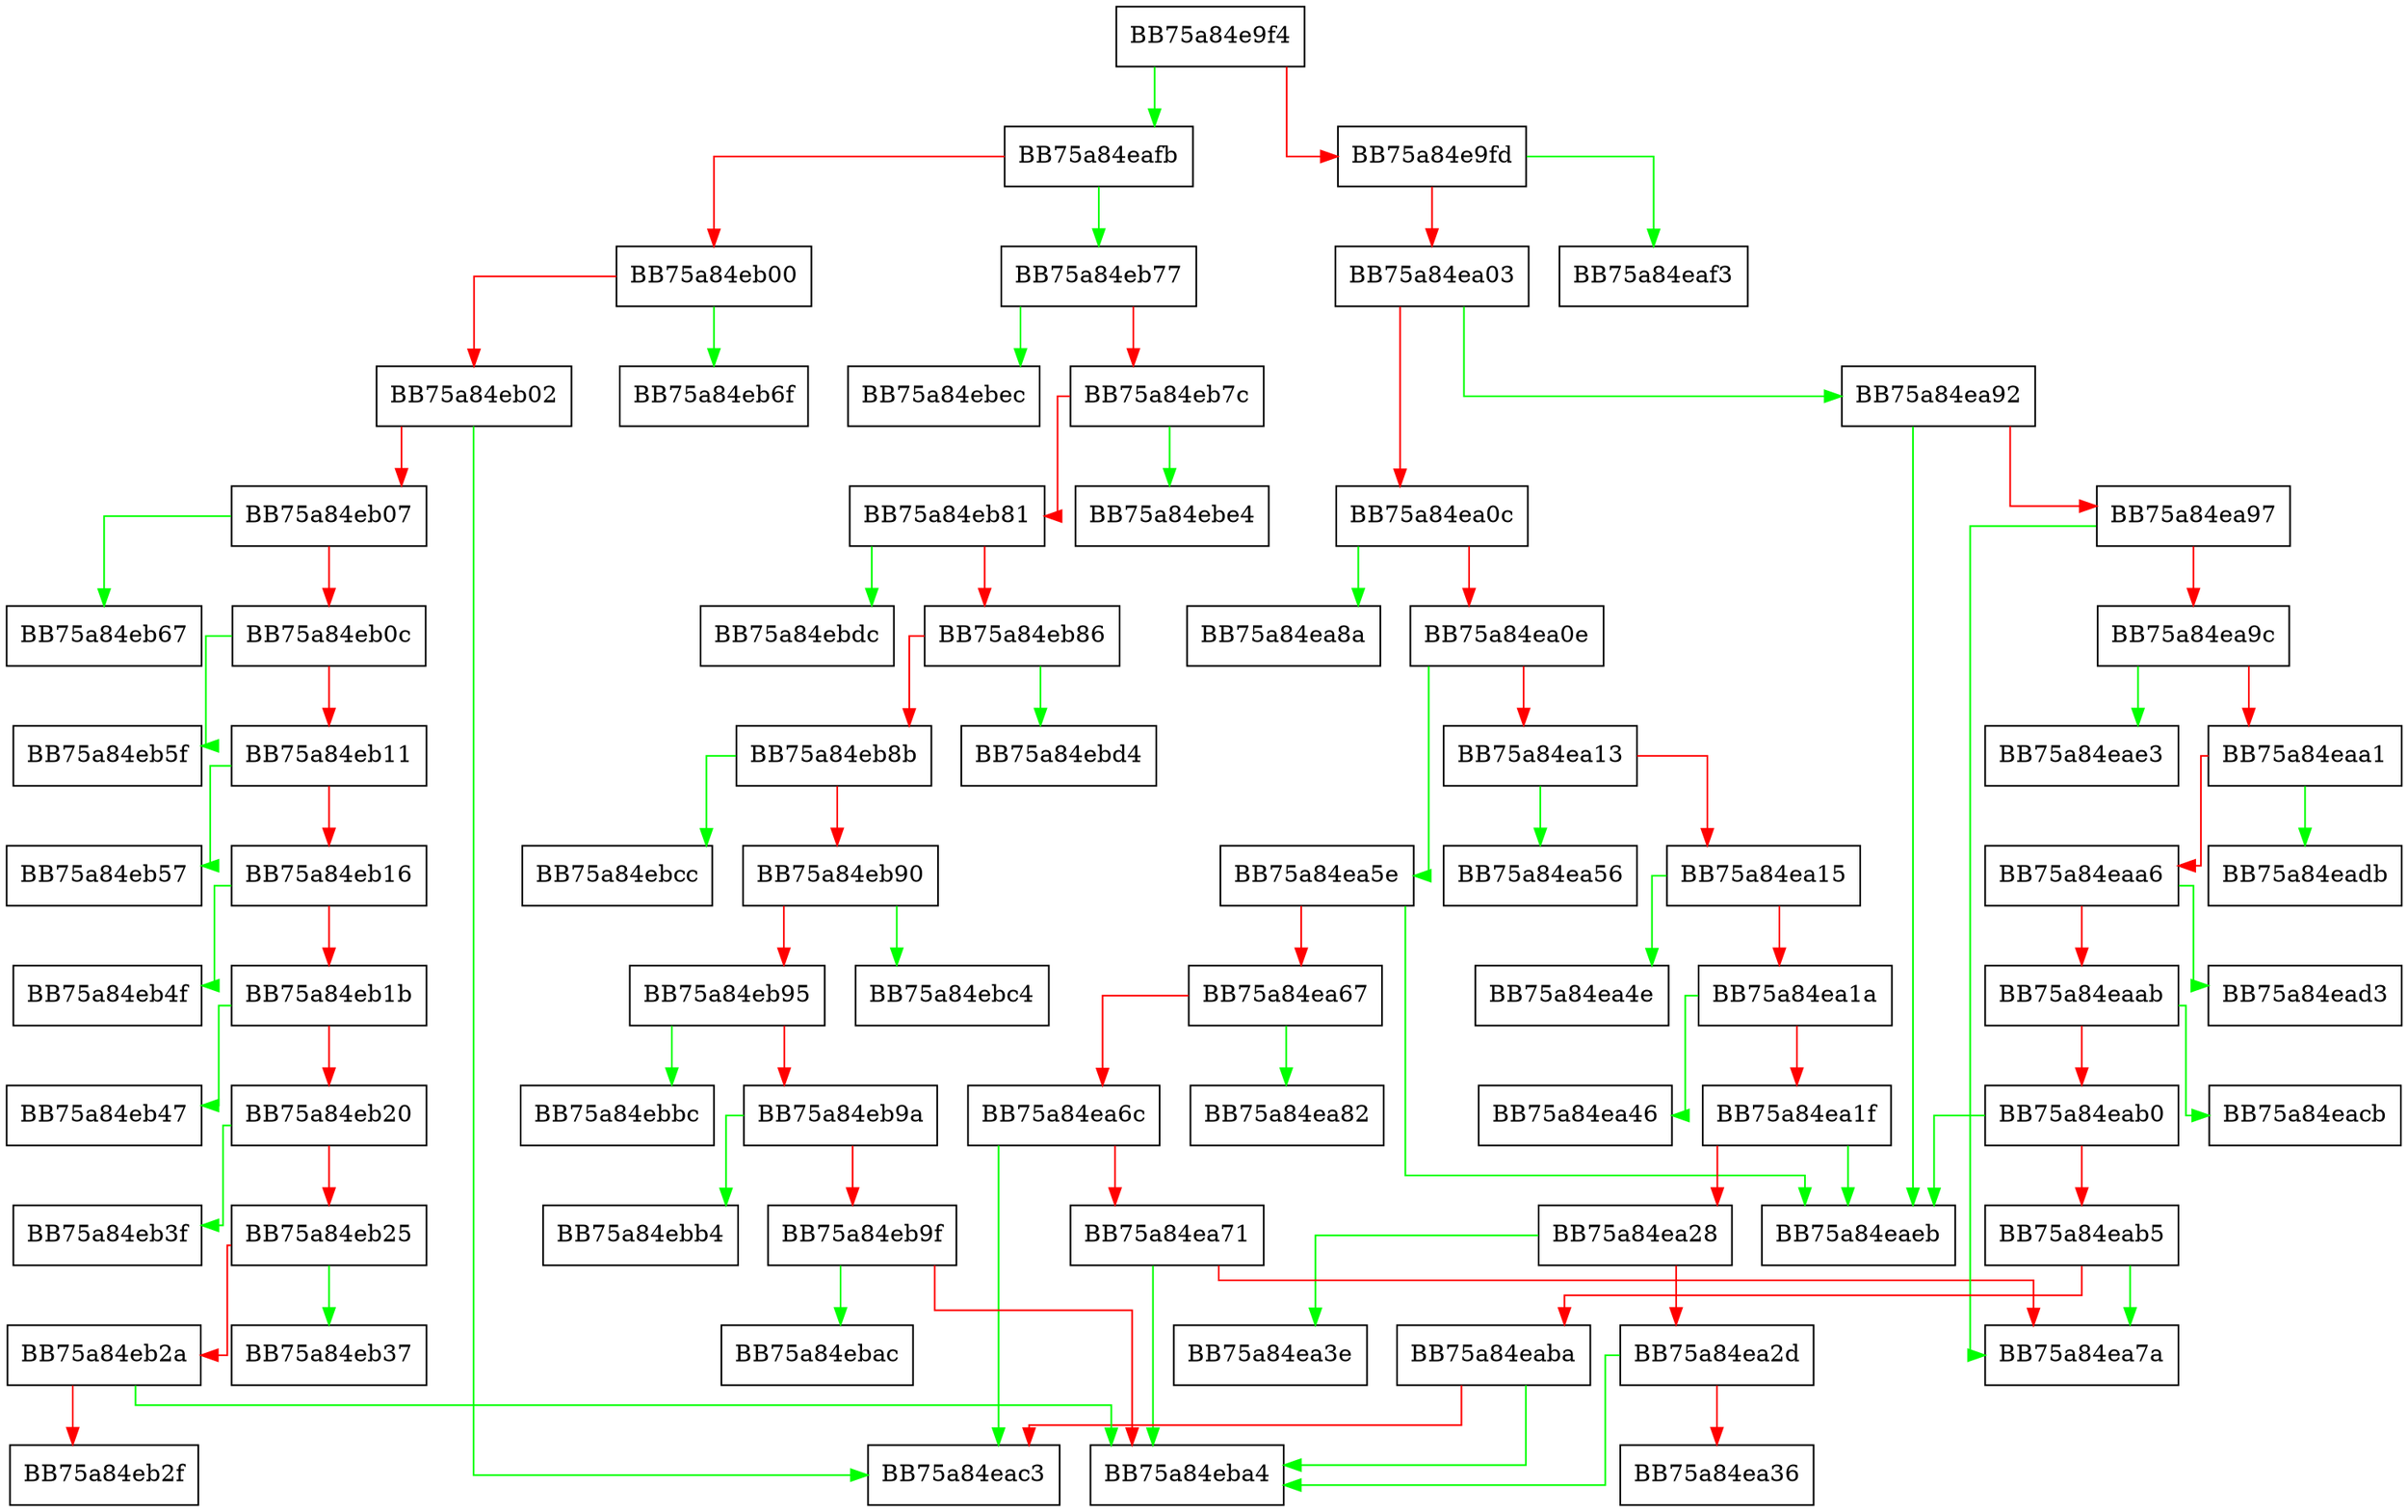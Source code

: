 digraph GetTagName {
  node [shape="box"];
  graph [splines=ortho];
  BB75a84e9f4 -> BB75a84eafb [color="green"];
  BB75a84e9f4 -> BB75a84e9fd [color="red"];
  BB75a84e9fd -> BB75a84eaf3 [color="green"];
  BB75a84e9fd -> BB75a84ea03 [color="red"];
  BB75a84ea03 -> BB75a84ea92 [color="green"];
  BB75a84ea03 -> BB75a84ea0c [color="red"];
  BB75a84ea0c -> BB75a84ea8a [color="green"];
  BB75a84ea0c -> BB75a84ea0e [color="red"];
  BB75a84ea0e -> BB75a84ea5e [color="green"];
  BB75a84ea0e -> BB75a84ea13 [color="red"];
  BB75a84ea13 -> BB75a84ea56 [color="green"];
  BB75a84ea13 -> BB75a84ea15 [color="red"];
  BB75a84ea15 -> BB75a84ea4e [color="green"];
  BB75a84ea15 -> BB75a84ea1a [color="red"];
  BB75a84ea1a -> BB75a84ea46 [color="green"];
  BB75a84ea1a -> BB75a84ea1f [color="red"];
  BB75a84ea1f -> BB75a84eaeb [color="green"];
  BB75a84ea1f -> BB75a84ea28 [color="red"];
  BB75a84ea28 -> BB75a84ea3e [color="green"];
  BB75a84ea28 -> BB75a84ea2d [color="red"];
  BB75a84ea2d -> BB75a84eba4 [color="green"];
  BB75a84ea2d -> BB75a84ea36 [color="red"];
  BB75a84ea5e -> BB75a84eaeb [color="green"];
  BB75a84ea5e -> BB75a84ea67 [color="red"];
  BB75a84ea67 -> BB75a84ea82 [color="green"];
  BB75a84ea67 -> BB75a84ea6c [color="red"];
  BB75a84ea6c -> BB75a84eac3 [color="green"];
  BB75a84ea6c -> BB75a84ea71 [color="red"];
  BB75a84ea71 -> BB75a84eba4 [color="green"];
  BB75a84ea71 -> BB75a84ea7a [color="red"];
  BB75a84ea92 -> BB75a84eaeb [color="green"];
  BB75a84ea92 -> BB75a84ea97 [color="red"];
  BB75a84ea97 -> BB75a84ea7a [color="green"];
  BB75a84ea97 -> BB75a84ea9c [color="red"];
  BB75a84ea9c -> BB75a84eae3 [color="green"];
  BB75a84ea9c -> BB75a84eaa1 [color="red"];
  BB75a84eaa1 -> BB75a84eadb [color="green"];
  BB75a84eaa1 -> BB75a84eaa6 [color="red"];
  BB75a84eaa6 -> BB75a84ead3 [color="green"];
  BB75a84eaa6 -> BB75a84eaab [color="red"];
  BB75a84eaab -> BB75a84eacb [color="green"];
  BB75a84eaab -> BB75a84eab0 [color="red"];
  BB75a84eab0 -> BB75a84eaeb [color="green"];
  BB75a84eab0 -> BB75a84eab5 [color="red"];
  BB75a84eab5 -> BB75a84ea7a [color="green"];
  BB75a84eab5 -> BB75a84eaba [color="red"];
  BB75a84eaba -> BB75a84eba4 [color="green"];
  BB75a84eaba -> BB75a84eac3 [color="red"];
  BB75a84eafb -> BB75a84eb77 [color="green"];
  BB75a84eafb -> BB75a84eb00 [color="red"];
  BB75a84eb00 -> BB75a84eb6f [color="green"];
  BB75a84eb00 -> BB75a84eb02 [color="red"];
  BB75a84eb02 -> BB75a84eac3 [color="green"];
  BB75a84eb02 -> BB75a84eb07 [color="red"];
  BB75a84eb07 -> BB75a84eb67 [color="green"];
  BB75a84eb07 -> BB75a84eb0c [color="red"];
  BB75a84eb0c -> BB75a84eb5f [color="green"];
  BB75a84eb0c -> BB75a84eb11 [color="red"];
  BB75a84eb11 -> BB75a84eb57 [color="green"];
  BB75a84eb11 -> BB75a84eb16 [color="red"];
  BB75a84eb16 -> BB75a84eb4f [color="green"];
  BB75a84eb16 -> BB75a84eb1b [color="red"];
  BB75a84eb1b -> BB75a84eb47 [color="green"];
  BB75a84eb1b -> BB75a84eb20 [color="red"];
  BB75a84eb20 -> BB75a84eb3f [color="green"];
  BB75a84eb20 -> BB75a84eb25 [color="red"];
  BB75a84eb25 -> BB75a84eb37 [color="green"];
  BB75a84eb25 -> BB75a84eb2a [color="red"];
  BB75a84eb2a -> BB75a84eba4 [color="green"];
  BB75a84eb2a -> BB75a84eb2f [color="red"];
  BB75a84eb77 -> BB75a84ebec [color="green"];
  BB75a84eb77 -> BB75a84eb7c [color="red"];
  BB75a84eb7c -> BB75a84ebe4 [color="green"];
  BB75a84eb7c -> BB75a84eb81 [color="red"];
  BB75a84eb81 -> BB75a84ebdc [color="green"];
  BB75a84eb81 -> BB75a84eb86 [color="red"];
  BB75a84eb86 -> BB75a84ebd4 [color="green"];
  BB75a84eb86 -> BB75a84eb8b [color="red"];
  BB75a84eb8b -> BB75a84ebcc [color="green"];
  BB75a84eb8b -> BB75a84eb90 [color="red"];
  BB75a84eb90 -> BB75a84ebc4 [color="green"];
  BB75a84eb90 -> BB75a84eb95 [color="red"];
  BB75a84eb95 -> BB75a84ebbc [color="green"];
  BB75a84eb95 -> BB75a84eb9a [color="red"];
  BB75a84eb9a -> BB75a84ebb4 [color="green"];
  BB75a84eb9a -> BB75a84eb9f [color="red"];
  BB75a84eb9f -> BB75a84ebac [color="green"];
  BB75a84eb9f -> BB75a84eba4 [color="red"];
}